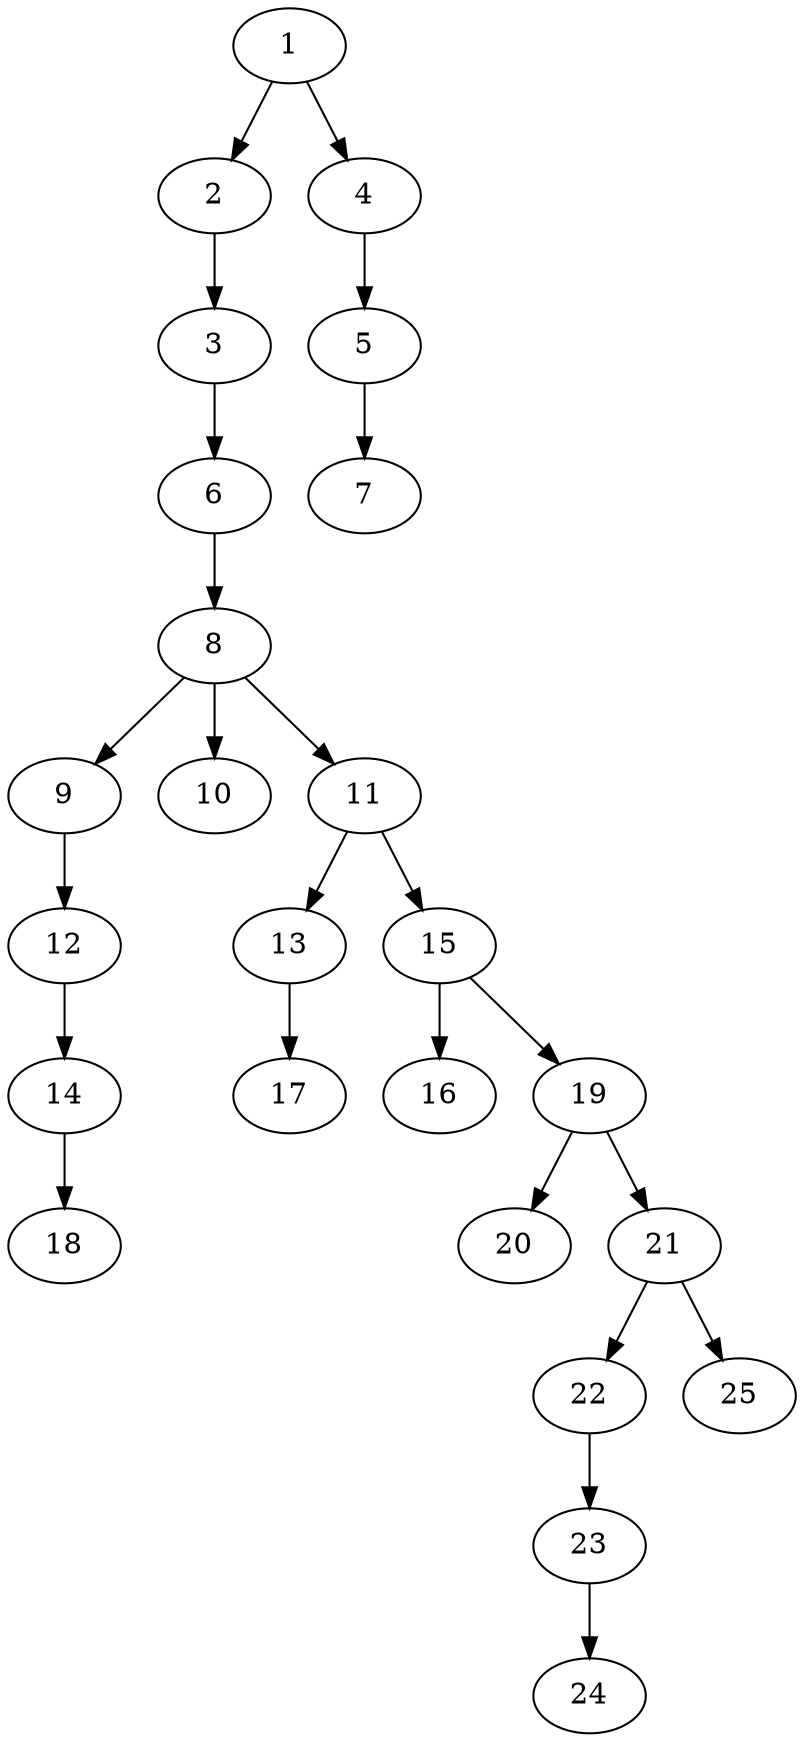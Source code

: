// DAG automatically generated by daggen at Fri Aug  4 16:35:13 2017
// ./daggen --dot -n 25 --fat 0.2 --regular 0.8 --density 0.8 --jump 4 
digraph G {
  1 [size="368293", alpha="0.01"]
  1 -> 2 [size ="411"]
  1 -> 4 [size ="411"]
  2 [size="782758", alpha="0.02"]
  2 -> 3 [size ="679"]
  3 [size="68719", alpha="0.10"]
  3 -> 6 [size ="134"]
  4 [size="368293", alpha="0.13"]
  4 -> 5 [size ="411"]
  5 [size="8590", alpha="0.19"]
  5 -> 7 [size ="34"]
  6 [size="313886", alpha="0.14"]
  6 -> 8 [size ="411"]
  7 [size="8590", alpha="0.03"]
  8 [size="12510", alpha="0.18"]
  8 -> 9 [size ="537"]
  8 -> 10 [size ="537"]
  8 -> 11 [size ="537"]
  9 [size="1164844", alpha="0.11"]
  9 -> 12 [size ="839"]
  10 [size="6552", alpha="0.01"]
  11 [size="134218", alpha="0.12"]
  11 -> 13 [size ="210"]
  11 -> 15 [size ="210"]
  12 [size="24099", alpha="0.12"]
  12 -> 14 [size ="75"]
  13 [size="17278", alpha="0.18"]
  13 -> 17 [size ="839"]
  14 [size="7790", alpha="0.11"]
  14 -> 18 [size ="134"]
  15 [size="549756", alpha="0.00"]
  15 -> 16 [size ="537"]
  15 -> 19 [size ="537"]
  16 [size="39144", alpha="0.06"]
  17 [size="231928", alpha="0.09"]
  18 [size="68719", alpha="0.09"]
  19 [size="980864", alpha="0.01"]
  19 -> 20 [size ="839"]
  19 -> 21 [size ="839"]
  20 [size="5312", alpha="0.13"]
  21 [size="68719", alpha="0.14"]
  21 -> 22 [size ="134"]
  21 -> 25 [size ="134"]
  22 [size="368293", alpha="0.11"]
  22 -> 23 [size ="411"]
  23 [size="798977", alpha="0.02"]
  23 -> 24 [size ="679"]
  24 [size="368293", alpha="0.16"]
  25 [size="263126", alpha="0.11"]
}
